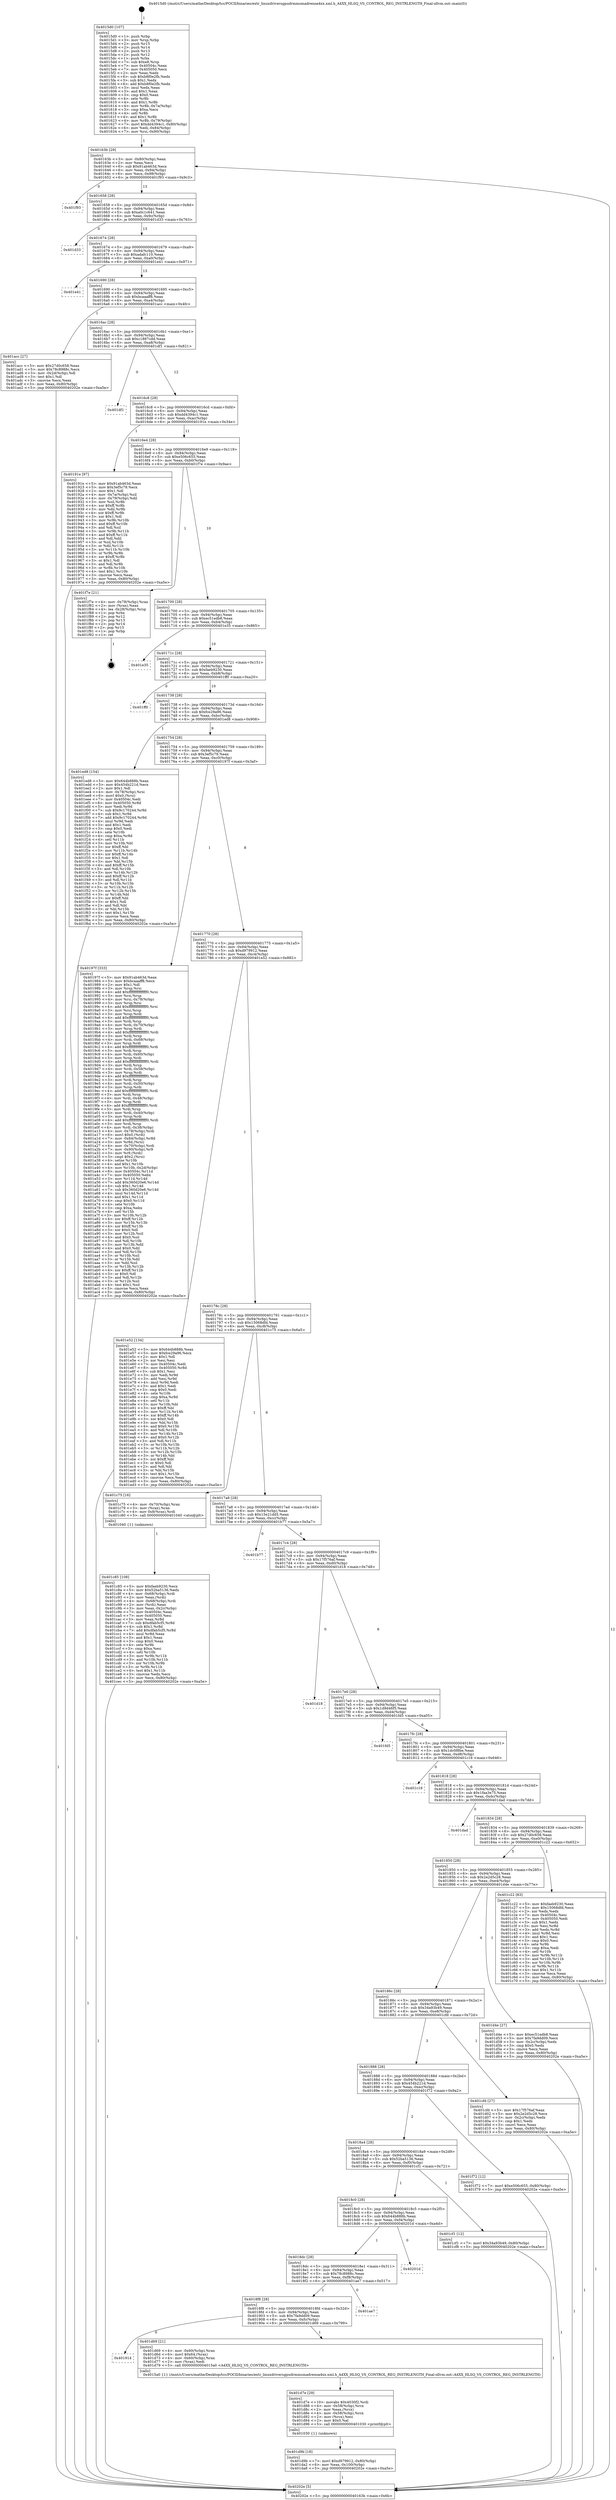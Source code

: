 digraph "0x4015d0" {
  label = "0x4015d0 (/mnt/c/Users/mathe/Desktop/tcc/POCII/binaries/extr_linuxdriversgpudrmmsmadrenoa4xx.xml.h_A4XX_HLSQ_VS_CONTROL_REG_INSTRLENGTH_Final-ollvm.out::main(0))"
  labelloc = "t"
  node[shape=record]

  Entry [label="",width=0.3,height=0.3,shape=circle,fillcolor=black,style=filled]
  "0x40163b" [label="{
     0x40163b [29]\l
     | [instrs]\l
     &nbsp;&nbsp;0x40163b \<+3\>: mov -0x80(%rbp),%eax\l
     &nbsp;&nbsp;0x40163e \<+2\>: mov %eax,%ecx\l
     &nbsp;&nbsp;0x401640 \<+6\>: sub $0x91ab463d,%ecx\l
     &nbsp;&nbsp;0x401646 \<+6\>: mov %eax,-0x94(%rbp)\l
     &nbsp;&nbsp;0x40164c \<+6\>: mov %ecx,-0x98(%rbp)\l
     &nbsp;&nbsp;0x401652 \<+6\>: je 0000000000401f93 \<main+0x9c3\>\l
  }"]
  "0x401f93" [label="{
     0x401f93\l
  }", style=dashed]
  "0x401658" [label="{
     0x401658 [28]\l
     | [instrs]\l
     &nbsp;&nbsp;0x401658 \<+5\>: jmp 000000000040165d \<main+0x8d\>\l
     &nbsp;&nbsp;0x40165d \<+6\>: mov -0x94(%rbp),%eax\l
     &nbsp;&nbsp;0x401663 \<+5\>: sub $0xa0c1c641,%eax\l
     &nbsp;&nbsp;0x401668 \<+6\>: mov %eax,-0x9c(%rbp)\l
     &nbsp;&nbsp;0x40166e \<+6\>: je 0000000000401d33 \<main+0x763\>\l
  }"]
  Exit [label="",width=0.3,height=0.3,shape=circle,fillcolor=black,style=filled,peripheries=2]
  "0x401d33" [label="{
     0x401d33\l
  }", style=dashed]
  "0x401674" [label="{
     0x401674 [28]\l
     | [instrs]\l
     &nbsp;&nbsp;0x401674 \<+5\>: jmp 0000000000401679 \<main+0xa9\>\l
     &nbsp;&nbsp;0x401679 \<+6\>: mov -0x94(%rbp),%eax\l
     &nbsp;&nbsp;0x40167f \<+5\>: sub $0xadafc110,%eax\l
     &nbsp;&nbsp;0x401684 \<+6\>: mov %eax,-0xa0(%rbp)\l
     &nbsp;&nbsp;0x40168a \<+6\>: je 0000000000401e41 \<main+0x871\>\l
  }"]
  "0x401d9b" [label="{
     0x401d9b [18]\l
     | [instrs]\l
     &nbsp;&nbsp;0x401d9b \<+7\>: movl $0xd979912,-0x80(%rbp)\l
     &nbsp;&nbsp;0x401da2 \<+6\>: mov %eax,-0x100(%rbp)\l
     &nbsp;&nbsp;0x401da8 \<+5\>: jmp 000000000040202e \<main+0xa5e\>\l
  }"]
  "0x401e41" [label="{
     0x401e41\l
  }", style=dashed]
  "0x401690" [label="{
     0x401690 [28]\l
     | [instrs]\l
     &nbsp;&nbsp;0x401690 \<+5\>: jmp 0000000000401695 \<main+0xc5\>\l
     &nbsp;&nbsp;0x401695 \<+6\>: mov -0x94(%rbp),%eax\l
     &nbsp;&nbsp;0x40169b \<+5\>: sub $0xbcaaaff8,%eax\l
     &nbsp;&nbsp;0x4016a0 \<+6\>: mov %eax,-0xa4(%rbp)\l
     &nbsp;&nbsp;0x4016a6 \<+6\>: je 0000000000401acc \<main+0x4fc\>\l
  }"]
  "0x401d7e" [label="{
     0x401d7e [29]\l
     | [instrs]\l
     &nbsp;&nbsp;0x401d7e \<+10\>: movabs $0x4030f2,%rdi\l
     &nbsp;&nbsp;0x401d88 \<+4\>: mov -0x58(%rbp),%rcx\l
     &nbsp;&nbsp;0x401d8c \<+2\>: mov %eax,(%rcx)\l
     &nbsp;&nbsp;0x401d8e \<+4\>: mov -0x58(%rbp),%rcx\l
     &nbsp;&nbsp;0x401d92 \<+2\>: mov (%rcx),%esi\l
     &nbsp;&nbsp;0x401d94 \<+2\>: mov $0x0,%al\l
     &nbsp;&nbsp;0x401d96 \<+5\>: call 0000000000401030 \<printf@plt\>\l
     | [calls]\l
     &nbsp;&nbsp;0x401030 \{1\} (unknown)\l
  }"]
  "0x401acc" [label="{
     0x401acc [27]\l
     | [instrs]\l
     &nbsp;&nbsp;0x401acc \<+5\>: mov $0x27d0c658,%eax\l
     &nbsp;&nbsp;0x401ad1 \<+5\>: mov $0x78c8988c,%ecx\l
     &nbsp;&nbsp;0x401ad6 \<+3\>: mov -0x2d(%rbp),%dl\l
     &nbsp;&nbsp;0x401ad9 \<+3\>: test $0x1,%dl\l
     &nbsp;&nbsp;0x401adc \<+3\>: cmovne %ecx,%eax\l
     &nbsp;&nbsp;0x401adf \<+3\>: mov %eax,-0x80(%rbp)\l
     &nbsp;&nbsp;0x401ae2 \<+5\>: jmp 000000000040202e \<main+0xa5e\>\l
  }"]
  "0x4016ac" [label="{
     0x4016ac [28]\l
     | [instrs]\l
     &nbsp;&nbsp;0x4016ac \<+5\>: jmp 00000000004016b1 \<main+0xe1\>\l
     &nbsp;&nbsp;0x4016b1 \<+6\>: mov -0x94(%rbp),%eax\l
     &nbsp;&nbsp;0x4016b7 \<+5\>: sub $0xc1887cdd,%eax\l
     &nbsp;&nbsp;0x4016bc \<+6\>: mov %eax,-0xa8(%rbp)\l
     &nbsp;&nbsp;0x4016c2 \<+6\>: je 0000000000401df1 \<main+0x821\>\l
  }"]
  "0x401914" [label="{
     0x401914\l
  }", style=dashed]
  "0x401df1" [label="{
     0x401df1\l
  }", style=dashed]
  "0x4016c8" [label="{
     0x4016c8 [28]\l
     | [instrs]\l
     &nbsp;&nbsp;0x4016c8 \<+5\>: jmp 00000000004016cd \<main+0xfd\>\l
     &nbsp;&nbsp;0x4016cd \<+6\>: mov -0x94(%rbp),%eax\l
     &nbsp;&nbsp;0x4016d3 \<+5\>: sub $0xdd4394c1,%eax\l
     &nbsp;&nbsp;0x4016d8 \<+6\>: mov %eax,-0xac(%rbp)\l
     &nbsp;&nbsp;0x4016de \<+6\>: je 000000000040191e \<main+0x34e\>\l
  }"]
  "0x401d69" [label="{
     0x401d69 [21]\l
     | [instrs]\l
     &nbsp;&nbsp;0x401d69 \<+4\>: mov -0x60(%rbp),%rax\l
     &nbsp;&nbsp;0x401d6d \<+6\>: movl $0x64,(%rax)\l
     &nbsp;&nbsp;0x401d73 \<+4\>: mov -0x60(%rbp),%rax\l
     &nbsp;&nbsp;0x401d77 \<+2\>: mov (%rax),%edi\l
     &nbsp;&nbsp;0x401d79 \<+5\>: call 00000000004015a0 \<A4XX_HLSQ_VS_CONTROL_REG_INSTRLENGTH\>\l
     | [calls]\l
     &nbsp;&nbsp;0x4015a0 \{1\} (/mnt/c/Users/mathe/Desktop/tcc/POCII/binaries/extr_linuxdriversgpudrmmsmadrenoa4xx.xml.h_A4XX_HLSQ_VS_CONTROL_REG_INSTRLENGTH_Final-ollvm.out::A4XX_HLSQ_VS_CONTROL_REG_INSTRLENGTH)\l
  }"]
  "0x40191e" [label="{
     0x40191e [97]\l
     | [instrs]\l
     &nbsp;&nbsp;0x40191e \<+5\>: mov $0x91ab463d,%eax\l
     &nbsp;&nbsp;0x401923 \<+5\>: mov $0x3ef5c79,%ecx\l
     &nbsp;&nbsp;0x401928 \<+2\>: mov $0x1,%dl\l
     &nbsp;&nbsp;0x40192a \<+4\>: mov -0x7a(%rbp),%sil\l
     &nbsp;&nbsp;0x40192e \<+4\>: mov -0x79(%rbp),%dil\l
     &nbsp;&nbsp;0x401932 \<+3\>: mov %sil,%r8b\l
     &nbsp;&nbsp;0x401935 \<+4\>: xor $0xff,%r8b\l
     &nbsp;&nbsp;0x401939 \<+3\>: mov %dil,%r9b\l
     &nbsp;&nbsp;0x40193c \<+4\>: xor $0xff,%r9b\l
     &nbsp;&nbsp;0x401940 \<+3\>: xor $0x1,%dl\l
     &nbsp;&nbsp;0x401943 \<+3\>: mov %r8b,%r10b\l
     &nbsp;&nbsp;0x401946 \<+4\>: and $0xff,%r10b\l
     &nbsp;&nbsp;0x40194a \<+3\>: and %dl,%sil\l
     &nbsp;&nbsp;0x40194d \<+3\>: mov %r9b,%r11b\l
     &nbsp;&nbsp;0x401950 \<+4\>: and $0xff,%r11b\l
     &nbsp;&nbsp;0x401954 \<+3\>: and %dl,%dil\l
     &nbsp;&nbsp;0x401957 \<+3\>: or %sil,%r10b\l
     &nbsp;&nbsp;0x40195a \<+3\>: or %dil,%r11b\l
     &nbsp;&nbsp;0x40195d \<+3\>: xor %r11b,%r10b\l
     &nbsp;&nbsp;0x401960 \<+3\>: or %r9b,%r8b\l
     &nbsp;&nbsp;0x401963 \<+4\>: xor $0xff,%r8b\l
     &nbsp;&nbsp;0x401967 \<+3\>: or $0x1,%dl\l
     &nbsp;&nbsp;0x40196a \<+3\>: and %dl,%r8b\l
     &nbsp;&nbsp;0x40196d \<+3\>: or %r8b,%r10b\l
     &nbsp;&nbsp;0x401970 \<+4\>: test $0x1,%r10b\l
     &nbsp;&nbsp;0x401974 \<+3\>: cmovne %ecx,%eax\l
     &nbsp;&nbsp;0x401977 \<+3\>: mov %eax,-0x80(%rbp)\l
     &nbsp;&nbsp;0x40197a \<+5\>: jmp 000000000040202e \<main+0xa5e\>\l
  }"]
  "0x4016e4" [label="{
     0x4016e4 [28]\l
     | [instrs]\l
     &nbsp;&nbsp;0x4016e4 \<+5\>: jmp 00000000004016e9 \<main+0x119\>\l
     &nbsp;&nbsp;0x4016e9 \<+6\>: mov -0x94(%rbp),%eax\l
     &nbsp;&nbsp;0x4016ef \<+5\>: sub $0xe506c655,%eax\l
     &nbsp;&nbsp;0x4016f4 \<+6\>: mov %eax,-0xb0(%rbp)\l
     &nbsp;&nbsp;0x4016fa \<+6\>: je 0000000000401f7e \<main+0x9ae\>\l
  }"]
  "0x40202e" [label="{
     0x40202e [5]\l
     | [instrs]\l
     &nbsp;&nbsp;0x40202e \<+5\>: jmp 000000000040163b \<main+0x6b\>\l
  }"]
  "0x4015d0" [label="{
     0x4015d0 [107]\l
     | [instrs]\l
     &nbsp;&nbsp;0x4015d0 \<+1\>: push %rbp\l
     &nbsp;&nbsp;0x4015d1 \<+3\>: mov %rsp,%rbp\l
     &nbsp;&nbsp;0x4015d4 \<+2\>: push %r15\l
     &nbsp;&nbsp;0x4015d6 \<+2\>: push %r14\l
     &nbsp;&nbsp;0x4015d8 \<+2\>: push %r13\l
     &nbsp;&nbsp;0x4015da \<+2\>: push %r12\l
     &nbsp;&nbsp;0x4015dc \<+1\>: push %rbx\l
     &nbsp;&nbsp;0x4015dd \<+7\>: sub $0xe8,%rsp\l
     &nbsp;&nbsp;0x4015e4 \<+7\>: mov 0x40504c,%eax\l
     &nbsp;&nbsp;0x4015eb \<+7\>: mov 0x405050,%ecx\l
     &nbsp;&nbsp;0x4015f2 \<+2\>: mov %eax,%edx\l
     &nbsp;&nbsp;0x4015f4 \<+6\>: sub $0xb8f0e2fb,%edx\l
     &nbsp;&nbsp;0x4015fa \<+3\>: sub $0x1,%edx\l
     &nbsp;&nbsp;0x4015fd \<+6\>: add $0xb8f0e2fb,%edx\l
     &nbsp;&nbsp;0x401603 \<+3\>: imul %edx,%eax\l
     &nbsp;&nbsp;0x401606 \<+3\>: and $0x1,%eax\l
     &nbsp;&nbsp;0x401609 \<+3\>: cmp $0x0,%eax\l
     &nbsp;&nbsp;0x40160c \<+4\>: sete %r8b\l
     &nbsp;&nbsp;0x401610 \<+4\>: and $0x1,%r8b\l
     &nbsp;&nbsp;0x401614 \<+4\>: mov %r8b,-0x7a(%rbp)\l
     &nbsp;&nbsp;0x401618 \<+3\>: cmp $0xa,%ecx\l
     &nbsp;&nbsp;0x40161b \<+4\>: setl %r8b\l
     &nbsp;&nbsp;0x40161f \<+4\>: and $0x1,%r8b\l
     &nbsp;&nbsp;0x401623 \<+4\>: mov %r8b,-0x79(%rbp)\l
     &nbsp;&nbsp;0x401627 \<+7\>: movl $0xdd4394c1,-0x80(%rbp)\l
     &nbsp;&nbsp;0x40162e \<+6\>: mov %edi,-0x84(%rbp)\l
     &nbsp;&nbsp;0x401634 \<+7\>: mov %rsi,-0x90(%rbp)\l
  }"]
  "0x4018f8" [label="{
     0x4018f8 [28]\l
     | [instrs]\l
     &nbsp;&nbsp;0x4018f8 \<+5\>: jmp 00000000004018fd \<main+0x32d\>\l
     &nbsp;&nbsp;0x4018fd \<+6\>: mov -0x94(%rbp),%eax\l
     &nbsp;&nbsp;0x401903 \<+5\>: sub $0x7fa9dd09,%eax\l
     &nbsp;&nbsp;0x401908 \<+6\>: mov %eax,-0xfc(%rbp)\l
     &nbsp;&nbsp;0x40190e \<+6\>: je 0000000000401d69 \<main+0x799\>\l
  }"]
  "0x401f7e" [label="{
     0x401f7e [21]\l
     | [instrs]\l
     &nbsp;&nbsp;0x401f7e \<+4\>: mov -0x78(%rbp),%rax\l
     &nbsp;&nbsp;0x401f82 \<+2\>: mov (%rax),%eax\l
     &nbsp;&nbsp;0x401f84 \<+4\>: lea -0x28(%rbp),%rsp\l
     &nbsp;&nbsp;0x401f88 \<+1\>: pop %rbx\l
     &nbsp;&nbsp;0x401f89 \<+2\>: pop %r12\l
     &nbsp;&nbsp;0x401f8b \<+2\>: pop %r13\l
     &nbsp;&nbsp;0x401f8d \<+2\>: pop %r14\l
     &nbsp;&nbsp;0x401f8f \<+2\>: pop %r15\l
     &nbsp;&nbsp;0x401f91 \<+1\>: pop %rbp\l
     &nbsp;&nbsp;0x401f92 \<+1\>: ret\l
  }"]
  "0x401700" [label="{
     0x401700 [28]\l
     | [instrs]\l
     &nbsp;&nbsp;0x401700 \<+5\>: jmp 0000000000401705 \<main+0x135\>\l
     &nbsp;&nbsp;0x401705 \<+6\>: mov -0x94(%rbp),%eax\l
     &nbsp;&nbsp;0x40170b \<+5\>: sub $0xec51edb8,%eax\l
     &nbsp;&nbsp;0x401710 \<+6\>: mov %eax,-0xb4(%rbp)\l
     &nbsp;&nbsp;0x401716 \<+6\>: je 0000000000401e35 \<main+0x865\>\l
  }"]
  "0x401ae7" [label="{
     0x401ae7\l
  }", style=dashed]
  "0x401e35" [label="{
     0x401e35\l
  }", style=dashed]
  "0x40171c" [label="{
     0x40171c [28]\l
     | [instrs]\l
     &nbsp;&nbsp;0x40171c \<+5\>: jmp 0000000000401721 \<main+0x151\>\l
     &nbsp;&nbsp;0x401721 \<+6\>: mov -0x94(%rbp),%eax\l
     &nbsp;&nbsp;0x401727 \<+5\>: sub $0xfaeb9230,%eax\l
     &nbsp;&nbsp;0x40172c \<+6\>: mov %eax,-0xb8(%rbp)\l
     &nbsp;&nbsp;0x401732 \<+6\>: je 0000000000401ff0 \<main+0xa20\>\l
  }"]
  "0x4018dc" [label="{
     0x4018dc [28]\l
     | [instrs]\l
     &nbsp;&nbsp;0x4018dc \<+5\>: jmp 00000000004018e1 \<main+0x311\>\l
     &nbsp;&nbsp;0x4018e1 \<+6\>: mov -0x94(%rbp),%eax\l
     &nbsp;&nbsp;0x4018e7 \<+5\>: sub $0x78c8988c,%eax\l
     &nbsp;&nbsp;0x4018ec \<+6\>: mov %eax,-0xf8(%rbp)\l
     &nbsp;&nbsp;0x4018f2 \<+6\>: je 0000000000401ae7 \<main+0x517\>\l
  }"]
  "0x401ff0" [label="{
     0x401ff0\l
  }", style=dashed]
  "0x401738" [label="{
     0x401738 [28]\l
     | [instrs]\l
     &nbsp;&nbsp;0x401738 \<+5\>: jmp 000000000040173d \<main+0x16d\>\l
     &nbsp;&nbsp;0x40173d \<+6\>: mov -0x94(%rbp),%eax\l
     &nbsp;&nbsp;0x401743 \<+5\>: sub $0xfce29a96,%eax\l
     &nbsp;&nbsp;0x401748 \<+6\>: mov %eax,-0xbc(%rbp)\l
     &nbsp;&nbsp;0x40174e \<+6\>: je 0000000000401ed8 \<main+0x908\>\l
  }"]
  "0x40201d" [label="{
     0x40201d\l
  }", style=dashed]
  "0x401ed8" [label="{
     0x401ed8 [154]\l
     | [instrs]\l
     &nbsp;&nbsp;0x401ed8 \<+5\>: mov $0x644b888b,%eax\l
     &nbsp;&nbsp;0x401edd \<+5\>: mov $0x454b221d,%ecx\l
     &nbsp;&nbsp;0x401ee2 \<+2\>: mov $0x1,%dl\l
     &nbsp;&nbsp;0x401ee4 \<+4\>: mov -0x78(%rbp),%rsi\l
     &nbsp;&nbsp;0x401ee8 \<+6\>: movl $0x0,(%rsi)\l
     &nbsp;&nbsp;0x401eee \<+7\>: mov 0x40504c,%edi\l
     &nbsp;&nbsp;0x401ef5 \<+8\>: mov 0x405050,%r8d\l
     &nbsp;&nbsp;0x401efd \<+3\>: mov %edi,%r9d\l
     &nbsp;&nbsp;0x401f00 \<+7\>: sub $0x9c170244,%r9d\l
     &nbsp;&nbsp;0x401f07 \<+4\>: sub $0x1,%r9d\l
     &nbsp;&nbsp;0x401f0b \<+7\>: add $0x9c170244,%r9d\l
     &nbsp;&nbsp;0x401f12 \<+4\>: imul %r9d,%edi\l
     &nbsp;&nbsp;0x401f16 \<+3\>: and $0x1,%edi\l
     &nbsp;&nbsp;0x401f19 \<+3\>: cmp $0x0,%edi\l
     &nbsp;&nbsp;0x401f1c \<+4\>: sete %r10b\l
     &nbsp;&nbsp;0x401f20 \<+4\>: cmp $0xa,%r8d\l
     &nbsp;&nbsp;0x401f24 \<+4\>: setl %r11b\l
     &nbsp;&nbsp;0x401f28 \<+3\>: mov %r10b,%bl\l
     &nbsp;&nbsp;0x401f2b \<+3\>: xor $0xff,%bl\l
     &nbsp;&nbsp;0x401f2e \<+3\>: mov %r11b,%r14b\l
     &nbsp;&nbsp;0x401f31 \<+4\>: xor $0xff,%r14b\l
     &nbsp;&nbsp;0x401f35 \<+3\>: xor $0x1,%dl\l
     &nbsp;&nbsp;0x401f38 \<+3\>: mov %bl,%r15b\l
     &nbsp;&nbsp;0x401f3b \<+4\>: and $0xff,%r15b\l
     &nbsp;&nbsp;0x401f3f \<+3\>: and %dl,%r10b\l
     &nbsp;&nbsp;0x401f42 \<+3\>: mov %r14b,%r12b\l
     &nbsp;&nbsp;0x401f45 \<+4\>: and $0xff,%r12b\l
     &nbsp;&nbsp;0x401f49 \<+3\>: and %dl,%r11b\l
     &nbsp;&nbsp;0x401f4c \<+3\>: or %r10b,%r15b\l
     &nbsp;&nbsp;0x401f4f \<+3\>: or %r11b,%r12b\l
     &nbsp;&nbsp;0x401f52 \<+3\>: xor %r12b,%r15b\l
     &nbsp;&nbsp;0x401f55 \<+3\>: or %r14b,%bl\l
     &nbsp;&nbsp;0x401f58 \<+3\>: xor $0xff,%bl\l
     &nbsp;&nbsp;0x401f5b \<+3\>: or $0x1,%dl\l
     &nbsp;&nbsp;0x401f5e \<+2\>: and %dl,%bl\l
     &nbsp;&nbsp;0x401f60 \<+3\>: or %bl,%r15b\l
     &nbsp;&nbsp;0x401f63 \<+4\>: test $0x1,%r15b\l
     &nbsp;&nbsp;0x401f67 \<+3\>: cmovne %ecx,%eax\l
     &nbsp;&nbsp;0x401f6a \<+3\>: mov %eax,-0x80(%rbp)\l
     &nbsp;&nbsp;0x401f6d \<+5\>: jmp 000000000040202e \<main+0xa5e\>\l
  }"]
  "0x401754" [label="{
     0x401754 [28]\l
     | [instrs]\l
     &nbsp;&nbsp;0x401754 \<+5\>: jmp 0000000000401759 \<main+0x189\>\l
     &nbsp;&nbsp;0x401759 \<+6\>: mov -0x94(%rbp),%eax\l
     &nbsp;&nbsp;0x40175f \<+5\>: sub $0x3ef5c79,%eax\l
     &nbsp;&nbsp;0x401764 \<+6\>: mov %eax,-0xc0(%rbp)\l
     &nbsp;&nbsp;0x40176a \<+6\>: je 000000000040197f \<main+0x3af\>\l
  }"]
  "0x4018c0" [label="{
     0x4018c0 [28]\l
     | [instrs]\l
     &nbsp;&nbsp;0x4018c0 \<+5\>: jmp 00000000004018c5 \<main+0x2f5\>\l
     &nbsp;&nbsp;0x4018c5 \<+6\>: mov -0x94(%rbp),%eax\l
     &nbsp;&nbsp;0x4018cb \<+5\>: sub $0x644b888b,%eax\l
     &nbsp;&nbsp;0x4018d0 \<+6\>: mov %eax,-0xf4(%rbp)\l
     &nbsp;&nbsp;0x4018d6 \<+6\>: je 000000000040201d \<main+0xa4d\>\l
  }"]
  "0x40197f" [label="{
     0x40197f [333]\l
     | [instrs]\l
     &nbsp;&nbsp;0x40197f \<+5\>: mov $0x91ab463d,%eax\l
     &nbsp;&nbsp;0x401984 \<+5\>: mov $0xbcaaaff8,%ecx\l
     &nbsp;&nbsp;0x401989 \<+2\>: mov $0x1,%dl\l
     &nbsp;&nbsp;0x40198b \<+3\>: mov %rsp,%rsi\l
     &nbsp;&nbsp;0x40198e \<+4\>: add $0xfffffffffffffff0,%rsi\l
     &nbsp;&nbsp;0x401992 \<+3\>: mov %rsi,%rsp\l
     &nbsp;&nbsp;0x401995 \<+4\>: mov %rsi,-0x78(%rbp)\l
     &nbsp;&nbsp;0x401999 \<+3\>: mov %rsp,%rsi\l
     &nbsp;&nbsp;0x40199c \<+4\>: add $0xfffffffffffffff0,%rsi\l
     &nbsp;&nbsp;0x4019a0 \<+3\>: mov %rsi,%rsp\l
     &nbsp;&nbsp;0x4019a3 \<+3\>: mov %rsp,%rdi\l
     &nbsp;&nbsp;0x4019a6 \<+4\>: add $0xfffffffffffffff0,%rdi\l
     &nbsp;&nbsp;0x4019aa \<+3\>: mov %rdi,%rsp\l
     &nbsp;&nbsp;0x4019ad \<+4\>: mov %rdi,-0x70(%rbp)\l
     &nbsp;&nbsp;0x4019b1 \<+3\>: mov %rsp,%rdi\l
     &nbsp;&nbsp;0x4019b4 \<+4\>: add $0xfffffffffffffff0,%rdi\l
     &nbsp;&nbsp;0x4019b8 \<+3\>: mov %rdi,%rsp\l
     &nbsp;&nbsp;0x4019bb \<+4\>: mov %rdi,-0x68(%rbp)\l
     &nbsp;&nbsp;0x4019bf \<+3\>: mov %rsp,%rdi\l
     &nbsp;&nbsp;0x4019c2 \<+4\>: add $0xfffffffffffffff0,%rdi\l
     &nbsp;&nbsp;0x4019c6 \<+3\>: mov %rdi,%rsp\l
     &nbsp;&nbsp;0x4019c9 \<+4\>: mov %rdi,-0x60(%rbp)\l
     &nbsp;&nbsp;0x4019cd \<+3\>: mov %rsp,%rdi\l
     &nbsp;&nbsp;0x4019d0 \<+4\>: add $0xfffffffffffffff0,%rdi\l
     &nbsp;&nbsp;0x4019d4 \<+3\>: mov %rdi,%rsp\l
     &nbsp;&nbsp;0x4019d7 \<+4\>: mov %rdi,-0x58(%rbp)\l
     &nbsp;&nbsp;0x4019db \<+3\>: mov %rsp,%rdi\l
     &nbsp;&nbsp;0x4019de \<+4\>: add $0xfffffffffffffff0,%rdi\l
     &nbsp;&nbsp;0x4019e2 \<+3\>: mov %rdi,%rsp\l
     &nbsp;&nbsp;0x4019e5 \<+4\>: mov %rdi,-0x50(%rbp)\l
     &nbsp;&nbsp;0x4019e9 \<+3\>: mov %rsp,%rdi\l
     &nbsp;&nbsp;0x4019ec \<+4\>: add $0xfffffffffffffff0,%rdi\l
     &nbsp;&nbsp;0x4019f0 \<+3\>: mov %rdi,%rsp\l
     &nbsp;&nbsp;0x4019f3 \<+4\>: mov %rdi,-0x48(%rbp)\l
     &nbsp;&nbsp;0x4019f7 \<+3\>: mov %rsp,%rdi\l
     &nbsp;&nbsp;0x4019fa \<+4\>: add $0xfffffffffffffff0,%rdi\l
     &nbsp;&nbsp;0x4019fe \<+3\>: mov %rdi,%rsp\l
     &nbsp;&nbsp;0x401a01 \<+4\>: mov %rdi,-0x40(%rbp)\l
     &nbsp;&nbsp;0x401a05 \<+3\>: mov %rsp,%rdi\l
     &nbsp;&nbsp;0x401a08 \<+4\>: add $0xfffffffffffffff0,%rdi\l
     &nbsp;&nbsp;0x401a0c \<+3\>: mov %rdi,%rsp\l
     &nbsp;&nbsp;0x401a0f \<+4\>: mov %rdi,-0x38(%rbp)\l
     &nbsp;&nbsp;0x401a13 \<+4\>: mov -0x78(%rbp),%rdi\l
     &nbsp;&nbsp;0x401a17 \<+6\>: movl $0x0,(%rdi)\l
     &nbsp;&nbsp;0x401a1d \<+7\>: mov -0x84(%rbp),%r8d\l
     &nbsp;&nbsp;0x401a24 \<+3\>: mov %r8d,(%rsi)\l
     &nbsp;&nbsp;0x401a27 \<+4\>: mov -0x70(%rbp),%rdi\l
     &nbsp;&nbsp;0x401a2b \<+7\>: mov -0x90(%rbp),%r9\l
     &nbsp;&nbsp;0x401a32 \<+3\>: mov %r9,(%rdi)\l
     &nbsp;&nbsp;0x401a35 \<+3\>: cmpl $0x2,(%rsi)\l
     &nbsp;&nbsp;0x401a38 \<+4\>: setne %r10b\l
     &nbsp;&nbsp;0x401a3c \<+4\>: and $0x1,%r10b\l
     &nbsp;&nbsp;0x401a40 \<+4\>: mov %r10b,-0x2d(%rbp)\l
     &nbsp;&nbsp;0x401a44 \<+8\>: mov 0x40504c,%r11d\l
     &nbsp;&nbsp;0x401a4c \<+7\>: mov 0x405050,%ebx\l
     &nbsp;&nbsp;0x401a53 \<+3\>: mov %r11d,%r14d\l
     &nbsp;&nbsp;0x401a56 \<+7\>: add $0x360d20e6,%r14d\l
     &nbsp;&nbsp;0x401a5d \<+4\>: sub $0x1,%r14d\l
     &nbsp;&nbsp;0x401a61 \<+7\>: sub $0x360d20e6,%r14d\l
     &nbsp;&nbsp;0x401a68 \<+4\>: imul %r14d,%r11d\l
     &nbsp;&nbsp;0x401a6c \<+4\>: and $0x1,%r11d\l
     &nbsp;&nbsp;0x401a70 \<+4\>: cmp $0x0,%r11d\l
     &nbsp;&nbsp;0x401a74 \<+4\>: sete %r10b\l
     &nbsp;&nbsp;0x401a78 \<+3\>: cmp $0xa,%ebx\l
     &nbsp;&nbsp;0x401a7b \<+4\>: setl %r15b\l
     &nbsp;&nbsp;0x401a7f \<+3\>: mov %r10b,%r12b\l
     &nbsp;&nbsp;0x401a82 \<+4\>: xor $0xff,%r12b\l
     &nbsp;&nbsp;0x401a86 \<+3\>: mov %r15b,%r13b\l
     &nbsp;&nbsp;0x401a89 \<+4\>: xor $0xff,%r13b\l
     &nbsp;&nbsp;0x401a8d \<+3\>: xor $0x0,%dl\l
     &nbsp;&nbsp;0x401a90 \<+3\>: mov %r12b,%sil\l
     &nbsp;&nbsp;0x401a93 \<+4\>: and $0x0,%sil\l
     &nbsp;&nbsp;0x401a97 \<+3\>: and %dl,%r10b\l
     &nbsp;&nbsp;0x401a9a \<+3\>: mov %r13b,%dil\l
     &nbsp;&nbsp;0x401a9d \<+4\>: and $0x0,%dil\l
     &nbsp;&nbsp;0x401aa1 \<+3\>: and %dl,%r15b\l
     &nbsp;&nbsp;0x401aa4 \<+3\>: or %r10b,%sil\l
     &nbsp;&nbsp;0x401aa7 \<+3\>: or %r15b,%dil\l
     &nbsp;&nbsp;0x401aaa \<+3\>: xor %dil,%sil\l
     &nbsp;&nbsp;0x401aad \<+3\>: or %r13b,%r12b\l
     &nbsp;&nbsp;0x401ab0 \<+4\>: xor $0xff,%r12b\l
     &nbsp;&nbsp;0x401ab4 \<+3\>: or $0x0,%dl\l
     &nbsp;&nbsp;0x401ab7 \<+3\>: and %dl,%r12b\l
     &nbsp;&nbsp;0x401aba \<+3\>: or %r12b,%sil\l
     &nbsp;&nbsp;0x401abd \<+4\>: test $0x1,%sil\l
     &nbsp;&nbsp;0x401ac1 \<+3\>: cmovne %ecx,%eax\l
     &nbsp;&nbsp;0x401ac4 \<+3\>: mov %eax,-0x80(%rbp)\l
     &nbsp;&nbsp;0x401ac7 \<+5\>: jmp 000000000040202e \<main+0xa5e\>\l
  }"]
  "0x401770" [label="{
     0x401770 [28]\l
     | [instrs]\l
     &nbsp;&nbsp;0x401770 \<+5\>: jmp 0000000000401775 \<main+0x1a5\>\l
     &nbsp;&nbsp;0x401775 \<+6\>: mov -0x94(%rbp),%eax\l
     &nbsp;&nbsp;0x40177b \<+5\>: sub $0xd979912,%eax\l
     &nbsp;&nbsp;0x401780 \<+6\>: mov %eax,-0xc4(%rbp)\l
     &nbsp;&nbsp;0x401786 \<+6\>: je 0000000000401e52 \<main+0x882\>\l
  }"]
  "0x401cf1" [label="{
     0x401cf1 [12]\l
     | [instrs]\l
     &nbsp;&nbsp;0x401cf1 \<+7\>: movl $0x34a93b49,-0x80(%rbp)\l
     &nbsp;&nbsp;0x401cf8 \<+5\>: jmp 000000000040202e \<main+0xa5e\>\l
  }"]
  "0x4018a4" [label="{
     0x4018a4 [28]\l
     | [instrs]\l
     &nbsp;&nbsp;0x4018a4 \<+5\>: jmp 00000000004018a9 \<main+0x2d9\>\l
     &nbsp;&nbsp;0x4018a9 \<+6\>: mov -0x94(%rbp),%eax\l
     &nbsp;&nbsp;0x4018af \<+5\>: sub $0x52ba5136,%eax\l
     &nbsp;&nbsp;0x4018b4 \<+6\>: mov %eax,-0xf0(%rbp)\l
     &nbsp;&nbsp;0x4018ba \<+6\>: je 0000000000401cf1 \<main+0x721\>\l
  }"]
  "0x401e52" [label="{
     0x401e52 [134]\l
     | [instrs]\l
     &nbsp;&nbsp;0x401e52 \<+5\>: mov $0x644b888b,%eax\l
     &nbsp;&nbsp;0x401e57 \<+5\>: mov $0xfce29a96,%ecx\l
     &nbsp;&nbsp;0x401e5c \<+2\>: mov $0x1,%dl\l
     &nbsp;&nbsp;0x401e5e \<+2\>: xor %esi,%esi\l
     &nbsp;&nbsp;0x401e60 \<+7\>: mov 0x40504c,%edi\l
     &nbsp;&nbsp;0x401e67 \<+8\>: mov 0x405050,%r8d\l
     &nbsp;&nbsp;0x401e6f \<+3\>: sub $0x1,%esi\l
     &nbsp;&nbsp;0x401e72 \<+3\>: mov %edi,%r9d\l
     &nbsp;&nbsp;0x401e75 \<+3\>: add %esi,%r9d\l
     &nbsp;&nbsp;0x401e78 \<+4\>: imul %r9d,%edi\l
     &nbsp;&nbsp;0x401e7c \<+3\>: and $0x1,%edi\l
     &nbsp;&nbsp;0x401e7f \<+3\>: cmp $0x0,%edi\l
     &nbsp;&nbsp;0x401e82 \<+4\>: sete %r10b\l
     &nbsp;&nbsp;0x401e86 \<+4\>: cmp $0xa,%r8d\l
     &nbsp;&nbsp;0x401e8a \<+4\>: setl %r11b\l
     &nbsp;&nbsp;0x401e8e \<+3\>: mov %r10b,%bl\l
     &nbsp;&nbsp;0x401e91 \<+3\>: xor $0xff,%bl\l
     &nbsp;&nbsp;0x401e94 \<+3\>: mov %r11b,%r14b\l
     &nbsp;&nbsp;0x401e97 \<+4\>: xor $0xff,%r14b\l
     &nbsp;&nbsp;0x401e9b \<+3\>: xor $0x0,%dl\l
     &nbsp;&nbsp;0x401e9e \<+3\>: mov %bl,%r15b\l
     &nbsp;&nbsp;0x401ea1 \<+4\>: and $0x0,%r15b\l
     &nbsp;&nbsp;0x401ea5 \<+3\>: and %dl,%r10b\l
     &nbsp;&nbsp;0x401ea8 \<+3\>: mov %r14b,%r12b\l
     &nbsp;&nbsp;0x401eab \<+4\>: and $0x0,%r12b\l
     &nbsp;&nbsp;0x401eaf \<+3\>: and %dl,%r11b\l
     &nbsp;&nbsp;0x401eb2 \<+3\>: or %r10b,%r15b\l
     &nbsp;&nbsp;0x401eb5 \<+3\>: or %r11b,%r12b\l
     &nbsp;&nbsp;0x401eb8 \<+3\>: xor %r12b,%r15b\l
     &nbsp;&nbsp;0x401ebb \<+3\>: or %r14b,%bl\l
     &nbsp;&nbsp;0x401ebe \<+3\>: xor $0xff,%bl\l
     &nbsp;&nbsp;0x401ec1 \<+3\>: or $0x0,%dl\l
     &nbsp;&nbsp;0x401ec4 \<+2\>: and %dl,%bl\l
     &nbsp;&nbsp;0x401ec6 \<+3\>: or %bl,%r15b\l
     &nbsp;&nbsp;0x401ec9 \<+4\>: test $0x1,%r15b\l
     &nbsp;&nbsp;0x401ecd \<+3\>: cmovne %ecx,%eax\l
     &nbsp;&nbsp;0x401ed0 \<+3\>: mov %eax,-0x80(%rbp)\l
     &nbsp;&nbsp;0x401ed3 \<+5\>: jmp 000000000040202e \<main+0xa5e\>\l
  }"]
  "0x40178c" [label="{
     0x40178c [28]\l
     | [instrs]\l
     &nbsp;&nbsp;0x40178c \<+5\>: jmp 0000000000401791 \<main+0x1c1\>\l
     &nbsp;&nbsp;0x401791 \<+6\>: mov -0x94(%rbp),%eax\l
     &nbsp;&nbsp;0x401797 \<+5\>: sub $0x15068dfd,%eax\l
     &nbsp;&nbsp;0x40179c \<+6\>: mov %eax,-0xc8(%rbp)\l
     &nbsp;&nbsp;0x4017a2 \<+6\>: je 0000000000401c75 \<main+0x6a5\>\l
  }"]
  "0x401f72" [label="{
     0x401f72 [12]\l
     | [instrs]\l
     &nbsp;&nbsp;0x401f72 \<+7\>: movl $0xe506c655,-0x80(%rbp)\l
     &nbsp;&nbsp;0x401f79 \<+5\>: jmp 000000000040202e \<main+0xa5e\>\l
  }"]
  "0x401c75" [label="{
     0x401c75 [16]\l
     | [instrs]\l
     &nbsp;&nbsp;0x401c75 \<+4\>: mov -0x70(%rbp),%rax\l
     &nbsp;&nbsp;0x401c79 \<+3\>: mov (%rax),%rax\l
     &nbsp;&nbsp;0x401c7c \<+4\>: mov 0x8(%rax),%rdi\l
     &nbsp;&nbsp;0x401c80 \<+5\>: call 0000000000401040 \<atoi@plt\>\l
     | [calls]\l
     &nbsp;&nbsp;0x401040 \{1\} (unknown)\l
  }"]
  "0x4017a8" [label="{
     0x4017a8 [28]\l
     | [instrs]\l
     &nbsp;&nbsp;0x4017a8 \<+5\>: jmp 00000000004017ad \<main+0x1dd\>\l
     &nbsp;&nbsp;0x4017ad \<+6\>: mov -0x94(%rbp),%eax\l
     &nbsp;&nbsp;0x4017b3 \<+5\>: sub $0x15e21dd5,%eax\l
     &nbsp;&nbsp;0x4017b8 \<+6\>: mov %eax,-0xcc(%rbp)\l
     &nbsp;&nbsp;0x4017be \<+6\>: je 0000000000401b77 \<main+0x5a7\>\l
  }"]
  "0x401888" [label="{
     0x401888 [28]\l
     | [instrs]\l
     &nbsp;&nbsp;0x401888 \<+5\>: jmp 000000000040188d \<main+0x2bd\>\l
     &nbsp;&nbsp;0x40188d \<+6\>: mov -0x94(%rbp),%eax\l
     &nbsp;&nbsp;0x401893 \<+5\>: sub $0x454b221d,%eax\l
     &nbsp;&nbsp;0x401898 \<+6\>: mov %eax,-0xec(%rbp)\l
     &nbsp;&nbsp;0x40189e \<+6\>: je 0000000000401f72 \<main+0x9a2\>\l
  }"]
  "0x401b77" [label="{
     0x401b77\l
  }", style=dashed]
  "0x4017c4" [label="{
     0x4017c4 [28]\l
     | [instrs]\l
     &nbsp;&nbsp;0x4017c4 \<+5\>: jmp 00000000004017c9 \<main+0x1f9\>\l
     &nbsp;&nbsp;0x4017c9 \<+6\>: mov -0x94(%rbp),%eax\l
     &nbsp;&nbsp;0x4017cf \<+5\>: sub $0x17f576af,%eax\l
     &nbsp;&nbsp;0x4017d4 \<+6\>: mov %eax,-0xd0(%rbp)\l
     &nbsp;&nbsp;0x4017da \<+6\>: je 0000000000401d18 \<main+0x748\>\l
  }"]
  "0x401cfd" [label="{
     0x401cfd [27]\l
     | [instrs]\l
     &nbsp;&nbsp;0x401cfd \<+5\>: mov $0x17f576af,%eax\l
     &nbsp;&nbsp;0x401d02 \<+5\>: mov $0x2e2d5c28,%ecx\l
     &nbsp;&nbsp;0x401d07 \<+3\>: mov -0x2c(%rbp),%edx\l
     &nbsp;&nbsp;0x401d0a \<+3\>: cmp $0x1,%edx\l
     &nbsp;&nbsp;0x401d0d \<+3\>: cmovl %ecx,%eax\l
     &nbsp;&nbsp;0x401d10 \<+3\>: mov %eax,-0x80(%rbp)\l
     &nbsp;&nbsp;0x401d13 \<+5\>: jmp 000000000040202e \<main+0xa5e\>\l
  }"]
  "0x401d18" [label="{
     0x401d18\l
  }", style=dashed]
  "0x4017e0" [label="{
     0x4017e0 [28]\l
     | [instrs]\l
     &nbsp;&nbsp;0x4017e0 \<+5\>: jmp 00000000004017e5 \<main+0x215\>\l
     &nbsp;&nbsp;0x4017e5 \<+6\>: mov -0x94(%rbp),%eax\l
     &nbsp;&nbsp;0x4017eb \<+5\>: sub $0x1d9d46f5,%eax\l
     &nbsp;&nbsp;0x4017f0 \<+6\>: mov %eax,-0xd4(%rbp)\l
     &nbsp;&nbsp;0x4017f6 \<+6\>: je 0000000000401fd5 \<main+0xa05\>\l
  }"]
  "0x40186c" [label="{
     0x40186c [28]\l
     | [instrs]\l
     &nbsp;&nbsp;0x40186c \<+5\>: jmp 0000000000401871 \<main+0x2a1\>\l
     &nbsp;&nbsp;0x401871 \<+6\>: mov -0x94(%rbp),%eax\l
     &nbsp;&nbsp;0x401877 \<+5\>: sub $0x34a93b49,%eax\l
     &nbsp;&nbsp;0x40187c \<+6\>: mov %eax,-0xe8(%rbp)\l
     &nbsp;&nbsp;0x401882 \<+6\>: je 0000000000401cfd \<main+0x72d\>\l
  }"]
  "0x401fd5" [label="{
     0x401fd5\l
  }", style=dashed]
  "0x4017fc" [label="{
     0x4017fc [28]\l
     | [instrs]\l
     &nbsp;&nbsp;0x4017fc \<+5\>: jmp 0000000000401801 \<main+0x231\>\l
     &nbsp;&nbsp;0x401801 \<+6\>: mov -0x94(%rbp),%eax\l
     &nbsp;&nbsp;0x401807 \<+5\>: sub $0x1dc0f8be,%eax\l
     &nbsp;&nbsp;0x40180c \<+6\>: mov %eax,-0xd8(%rbp)\l
     &nbsp;&nbsp;0x401812 \<+6\>: je 0000000000401c16 \<main+0x646\>\l
  }"]
  "0x401d4e" [label="{
     0x401d4e [27]\l
     | [instrs]\l
     &nbsp;&nbsp;0x401d4e \<+5\>: mov $0xec51edb8,%eax\l
     &nbsp;&nbsp;0x401d53 \<+5\>: mov $0x7fa9dd09,%ecx\l
     &nbsp;&nbsp;0x401d58 \<+3\>: mov -0x2c(%rbp),%edx\l
     &nbsp;&nbsp;0x401d5b \<+3\>: cmp $0x0,%edx\l
     &nbsp;&nbsp;0x401d5e \<+3\>: cmove %ecx,%eax\l
     &nbsp;&nbsp;0x401d61 \<+3\>: mov %eax,-0x80(%rbp)\l
     &nbsp;&nbsp;0x401d64 \<+5\>: jmp 000000000040202e \<main+0xa5e\>\l
  }"]
  "0x401c16" [label="{
     0x401c16\l
  }", style=dashed]
  "0x401818" [label="{
     0x401818 [28]\l
     | [instrs]\l
     &nbsp;&nbsp;0x401818 \<+5\>: jmp 000000000040181d \<main+0x24d\>\l
     &nbsp;&nbsp;0x40181d \<+6\>: mov -0x94(%rbp),%eax\l
     &nbsp;&nbsp;0x401823 \<+5\>: sub $0x1faa3e75,%eax\l
     &nbsp;&nbsp;0x401828 \<+6\>: mov %eax,-0xdc(%rbp)\l
     &nbsp;&nbsp;0x40182e \<+6\>: je 0000000000401dad \<main+0x7dd\>\l
  }"]
  "0x401c85" [label="{
     0x401c85 [108]\l
     | [instrs]\l
     &nbsp;&nbsp;0x401c85 \<+5\>: mov $0xfaeb9230,%ecx\l
     &nbsp;&nbsp;0x401c8a \<+5\>: mov $0x52ba5136,%edx\l
     &nbsp;&nbsp;0x401c8f \<+4\>: mov -0x68(%rbp),%rdi\l
     &nbsp;&nbsp;0x401c93 \<+2\>: mov %eax,(%rdi)\l
     &nbsp;&nbsp;0x401c95 \<+4\>: mov -0x68(%rbp),%rdi\l
     &nbsp;&nbsp;0x401c99 \<+2\>: mov (%rdi),%eax\l
     &nbsp;&nbsp;0x401c9b \<+3\>: mov %eax,-0x2c(%rbp)\l
     &nbsp;&nbsp;0x401c9e \<+7\>: mov 0x40504c,%eax\l
     &nbsp;&nbsp;0x401ca5 \<+7\>: mov 0x405050,%esi\l
     &nbsp;&nbsp;0x401cac \<+3\>: mov %eax,%r8d\l
     &nbsp;&nbsp;0x401caf \<+7\>: sub $0xdfab5cf5,%r8d\l
     &nbsp;&nbsp;0x401cb6 \<+4\>: sub $0x1,%r8d\l
     &nbsp;&nbsp;0x401cba \<+7\>: add $0xdfab5cf5,%r8d\l
     &nbsp;&nbsp;0x401cc1 \<+4\>: imul %r8d,%eax\l
     &nbsp;&nbsp;0x401cc5 \<+3\>: and $0x1,%eax\l
     &nbsp;&nbsp;0x401cc8 \<+3\>: cmp $0x0,%eax\l
     &nbsp;&nbsp;0x401ccb \<+4\>: sete %r9b\l
     &nbsp;&nbsp;0x401ccf \<+3\>: cmp $0xa,%esi\l
     &nbsp;&nbsp;0x401cd2 \<+4\>: setl %r10b\l
     &nbsp;&nbsp;0x401cd6 \<+3\>: mov %r9b,%r11b\l
     &nbsp;&nbsp;0x401cd9 \<+3\>: and %r10b,%r11b\l
     &nbsp;&nbsp;0x401cdc \<+3\>: xor %r10b,%r9b\l
     &nbsp;&nbsp;0x401cdf \<+3\>: or %r9b,%r11b\l
     &nbsp;&nbsp;0x401ce2 \<+4\>: test $0x1,%r11b\l
     &nbsp;&nbsp;0x401ce6 \<+3\>: cmovne %edx,%ecx\l
     &nbsp;&nbsp;0x401ce9 \<+3\>: mov %ecx,-0x80(%rbp)\l
     &nbsp;&nbsp;0x401cec \<+5\>: jmp 000000000040202e \<main+0xa5e\>\l
  }"]
  "0x401dad" [label="{
     0x401dad\l
  }", style=dashed]
  "0x401834" [label="{
     0x401834 [28]\l
     | [instrs]\l
     &nbsp;&nbsp;0x401834 \<+5\>: jmp 0000000000401839 \<main+0x269\>\l
     &nbsp;&nbsp;0x401839 \<+6\>: mov -0x94(%rbp),%eax\l
     &nbsp;&nbsp;0x40183f \<+5\>: sub $0x27d0c658,%eax\l
     &nbsp;&nbsp;0x401844 \<+6\>: mov %eax,-0xe0(%rbp)\l
     &nbsp;&nbsp;0x40184a \<+6\>: je 0000000000401c22 \<main+0x652\>\l
  }"]
  "0x401850" [label="{
     0x401850 [28]\l
     | [instrs]\l
     &nbsp;&nbsp;0x401850 \<+5\>: jmp 0000000000401855 \<main+0x285\>\l
     &nbsp;&nbsp;0x401855 \<+6\>: mov -0x94(%rbp),%eax\l
     &nbsp;&nbsp;0x40185b \<+5\>: sub $0x2e2d5c28,%eax\l
     &nbsp;&nbsp;0x401860 \<+6\>: mov %eax,-0xe4(%rbp)\l
     &nbsp;&nbsp;0x401866 \<+6\>: je 0000000000401d4e \<main+0x77e\>\l
  }"]
  "0x401c22" [label="{
     0x401c22 [83]\l
     | [instrs]\l
     &nbsp;&nbsp;0x401c22 \<+5\>: mov $0xfaeb9230,%eax\l
     &nbsp;&nbsp;0x401c27 \<+5\>: mov $0x15068dfd,%ecx\l
     &nbsp;&nbsp;0x401c2c \<+2\>: xor %edx,%edx\l
     &nbsp;&nbsp;0x401c2e \<+7\>: mov 0x40504c,%esi\l
     &nbsp;&nbsp;0x401c35 \<+7\>: mov 0x405050,%edi\l
     &nbsp;&nbsp;0x401c3c \<+3\>: sub $0x1,%edx\l
     &nbsp;&nbsp;0x401c3f \<+3\>: mov %esi,%r8d\l
     &nbsp;&nbsp;0x401c42 \<+3\>: add %edx,%r8d\l
     &nbsp;&nbsp;0x401c45 \<+4\>: imul %r8d,%esi\l
     &nbsp;&nbsp;0x401c49 \<+3\>: and $0x1,%esi\l
     &nbsp;&nbsp;0x401c4c \<+3\>: cmp $0x0,%esi\l
     &nbsp;&nbsp;0x401c4f \<+4\>: sete %r9b\l
     &nbsp;&nbsp;0x401c53 \<+3\>: cmp $0xa,%edi\l
     &nbsp;&nbsp;0x401c56 \<+4\>: setl %r10b\l
     &nbsp;&nbsp;0x401c5a \<+3\>: mov %r9b,%r11b\l
     &nbsp;&nbsp;0x401c5d \<+3\>: and %r10b,%r11b\l
     &nbsp;&nbsp;0x401c60 \<+3\>: xor %r10b,%r9b\l
     &nbsp;&nbsp;0x401c63 \<+3\>: or %r9b,%r11b\l
     &nbsp;&nbsp;0x401c66 \<+4\>: test $0x1,%r11b\l
     &nbsp;&nbsp;0x401c6a \<+3\>: cmovne %ecx,%eax\l
     &nbsp;&nbsp;0x401c6d \<+3\>: mov %eax,-0x80(%rbp)\l
     &nbsp;&nbsp;0x401c70 \<+5\>: jmp 000000000040202e \<main+0xa5e\>\l
  }"]
  Entry -> "0x4015d0" [label=" 1"]
  "0x40163b" -> "0x401f93" [label=" 0"]
  "0x40163b" -> "0x401658" [label=" 13"]
  "0x401f7e" -> Exit [label=" 1"]
  "0x401658" -> "0x401d33" [label=" 0"]
  "0x401658" -> "0x401674" [label=" 13"]
  "0x401f72" -> "0x40202e" [label=" 1"]
  "0x401674" -> "0x401e41" [label=" 0"]
  "0x401674" -> "0x401690" [label=" 13"]
  "0x401ed8" -> "0x40202e" [label=" 1"]
  "0x401690" -> "0x401acc" [label=" 1"]
  "0x401690" -> "0x4016ac" [label=" 12"]
  "0x401e52" -> "0x40202e" [label=" 1"]
  "0x4016ac" -> "0x401df1" [label=" 0"]
  "0x4016ac" -> "0x4016c8" [label=" 12"]
  "0x401d9b" -> "0x40202e" [label=" 1"]
  "0x4016c8" -> "0x40191e" [label=" 1"]
  "0x4016c8" -> "0x4016e4" [label=" 11"]
  "0x40191e" -> "0x40202e" [label=" 1"]
  "0x4015d0" -> "0x40163b" [label=" 1"]
  "0x40202e" -> "0x40163b" [label=" 12"]
  "0x401d7e" -> "0x401d9b" [label=" 1"]
  "0x4016e4" -> "0x401f7e" [label=" 1"]
  "0x4016e4" -> "0x401700" [label=" 10"]
  "0x4018f8" -> "0x401914" [label=" 0"]
  "0x401700" -> "0x401e35" [label=" 0"]
  "0x401700" -> "0x40171c" [label=" 10"]
  "0x4018f8" -> "0x401d69" [label=" 1"]
  "0x40171c" -> "0x401ff0" [label=" 0"]
  "0x40171c" -> "0x401738" [label=" 10"]
  "0x4018dc" -> "0x4018f8" [label=" 1"]
  "0x401738" -> "0x401ed8" [label=" 1"]
  "0x401738" -> "0x401754" [label=" 9"]
  "0x4018dc" -> "0x401ae7" [label=" 0"]
  "0x401754" -> "0x40197f" [label=" 1"]
  "0x401754" -> "0x401770" [label=" 8"]
  "0x4018c0" -> "0x4018dc" [label=" 1"]
  "0x40197f" -> "0x40202e" [label=" 1"]
  "0x401acc" -> "0x40202e" [label=" 1"]
  "0x4018c0" -> "0x40201d" [label=" 0"]
  "0x401770" -> "0x401e52" [label=" 1"]
  "0x401770" -> "0x40178c" [label=" 7"]
  "0x401d4e" -> "0x40202e" [label=" 1"]
  "0x40178c" -> "0x401c75" [label=" 1"]
  "0x40178c" -> "0x4017a8" [label=" 6"]
  "0x401cfd" -> "0x40202e" [label=" 1"]
  "0x4017a8" -> "0x401b77" [label=" 0"]
  "0x4017a8" -> "0x4017c4" [label=" 6"]
  "0x4018a4" -> "0x4018c0" [label=" 1"]
  "0x4017c4" -> "0x401d18" [label=" 0"]
  "0x4017c4" -> "0x4017e0" [label=" 6"]
  "0x4018a4" -> "0x401cf1" [label=" 1"]
  "0x4017e0" -> "0x401fd5" [label=" 0"]
  "0x4017e0" -> "0x4017fc" [label=" 6"]
  "0x401888" -> "0x4018a4" [label=" 2"]
  "0x4017fc" -> "0x401c16" [label=" 0"]
  "0x4017fc" -> "0x401818" [label=" 6"]
  "0x401888" -> "0x401f72" [label=" 1"]
  "0x401818" -> "0x401dad" [label=" 0"]
  "0x401818" -> "0x401834" [label=" 6"]
  "0x40186c" -> "0x401888" [label=" 3"]
  "0x401834" -> "0x401c22" [label=" 1"]
  "0x401834" -> "0x401850" [label=" 5"]
  "0x401c22" -> "0x40202e" [label=" 1"]
  "0x401c75" -> "0x401c85" [label=" 1"]
  "0x401c85" -> "0x40202e" [label=" 1"]
  "0x401cf1" -> "0x40202e" [label=" 1"]
  "0x401850" -> "0x401d4e" [label=" 1"]
  "0x401850" -> "0x40186c" [label=" 4"]
  "0x401d69" -> "0x401d7e" [label=" 1"]
  "0x40186c" -> "0x401cfd" [label=" 1"]
}

